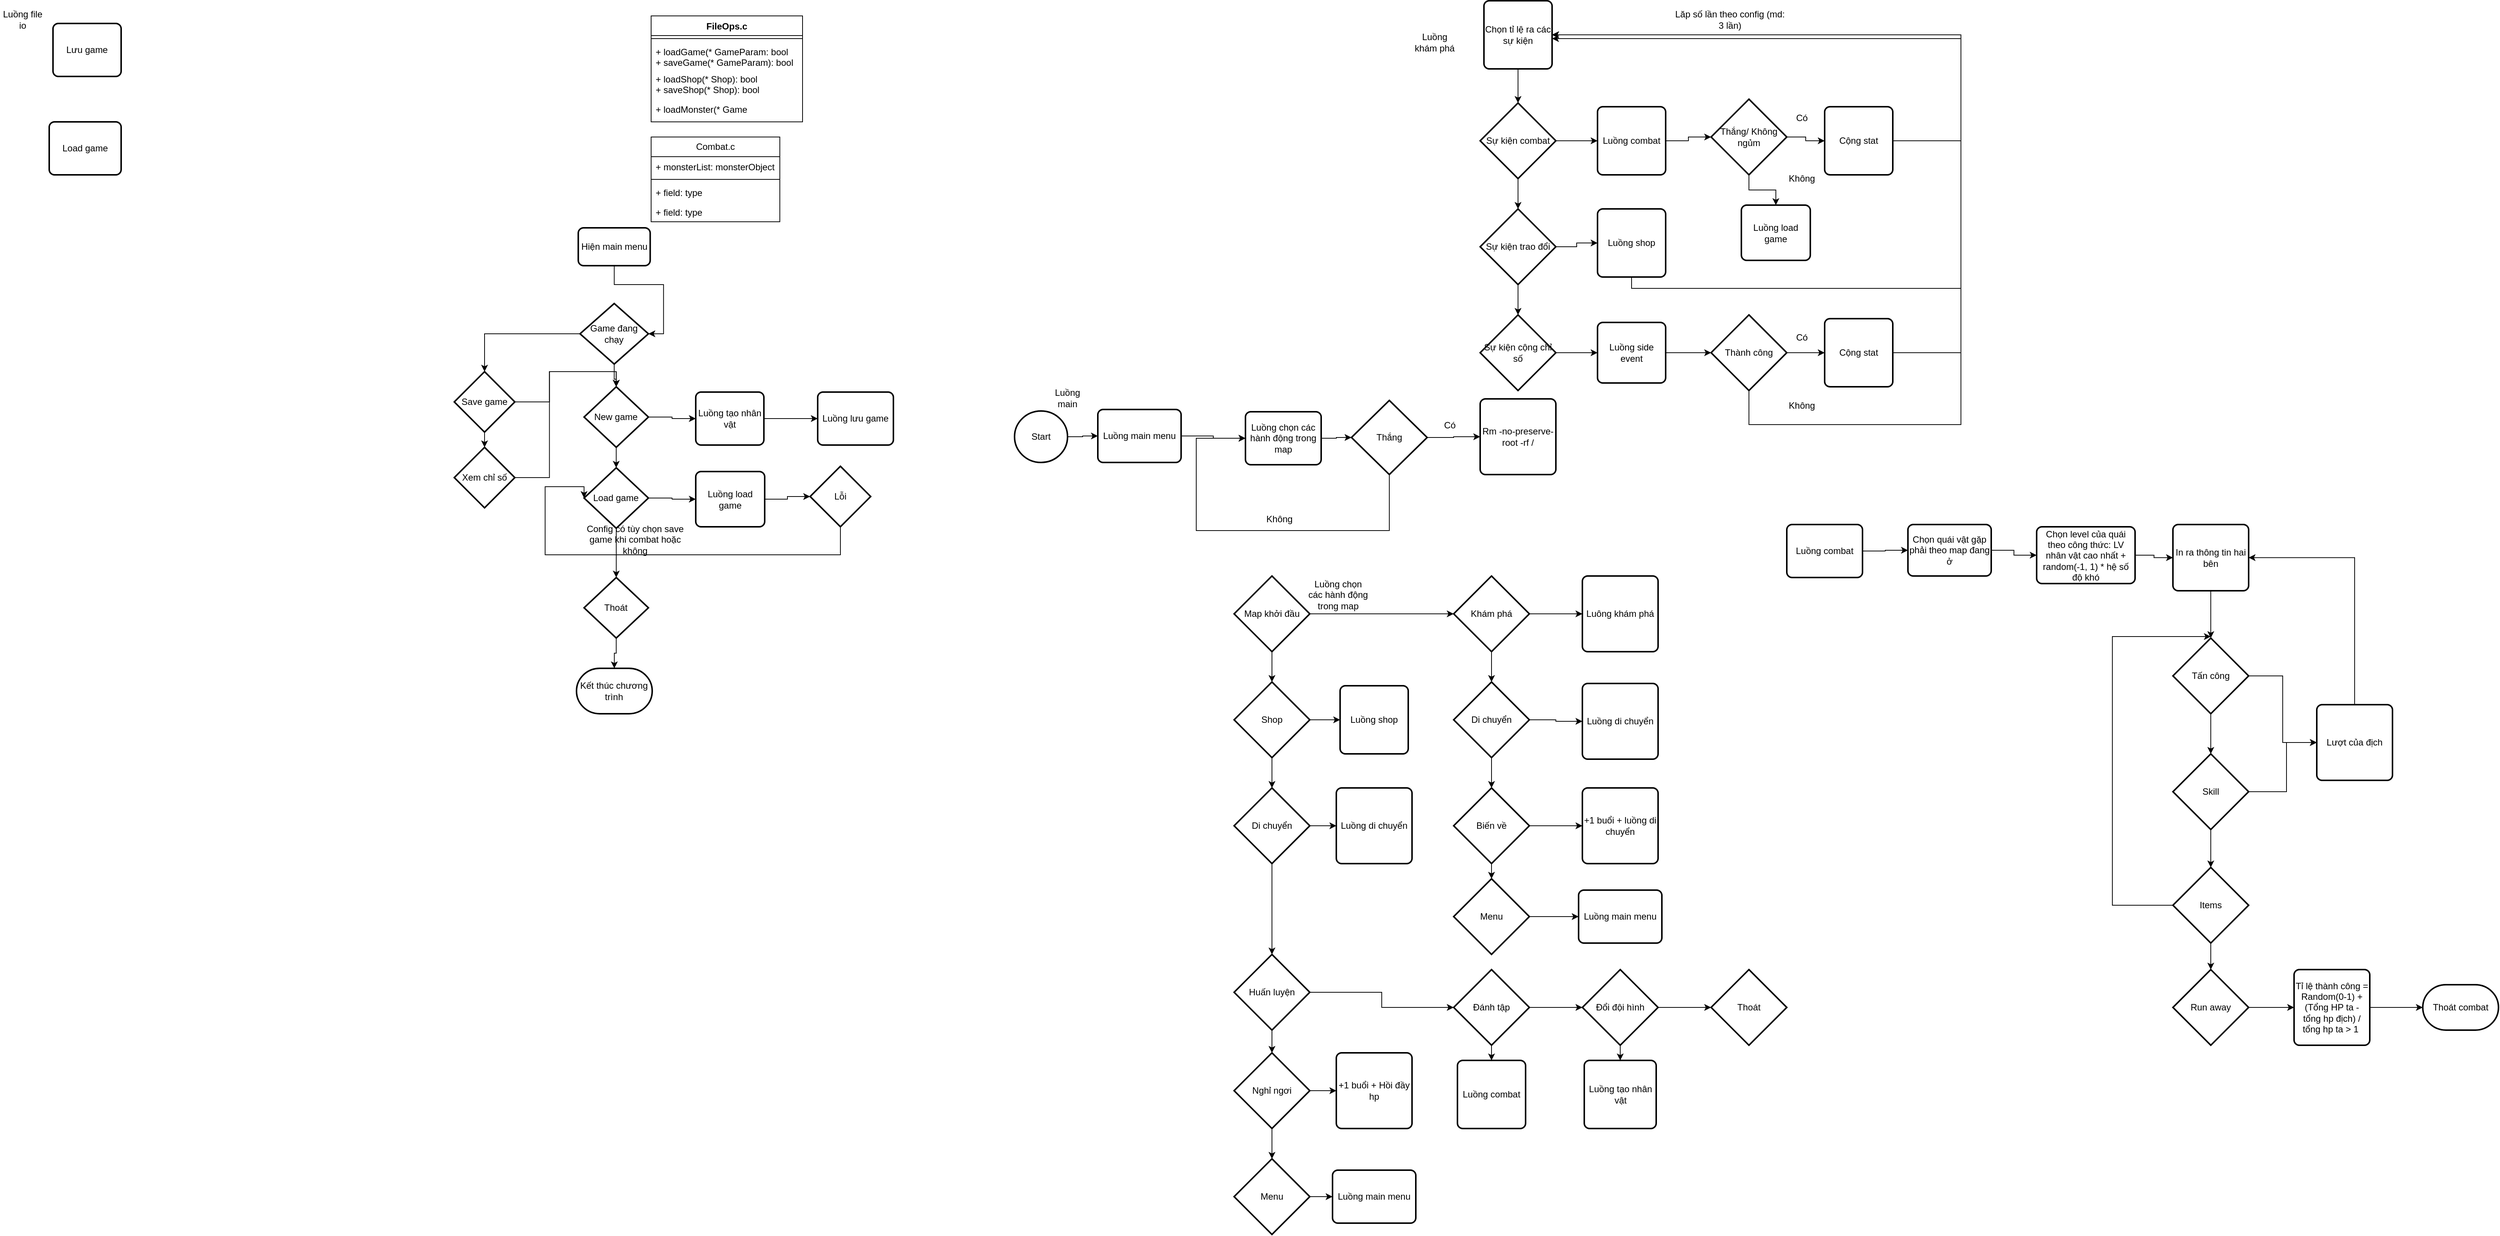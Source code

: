 <mxfile version="28.2.3">
  <diagram name="Page-1" id="REsOMPNNWmw8ulfZwF3x">
    <mxGraphModel dx="1929" dy="480" grid="1" gridSize="10" guides="1" tooltips="1" connect="1" arrows="1" fold="1" page="1" pageScale="1" pageWidth="850" pageHeight="1100" math="0" shadow="0">
      <root>
        <mxCell id="0" />
        <mxCell id="1" parent="0" />
        <mxCell id="oJ3E4rCQZsHQg811ANoI-1" value="FileOps.c" style="swimlane;fontStyle=1;align=center;verticalAlign=top;childLayout=stackLayout;horizontal=1;startSize=26;horizontalStack=0;resizeParent=1;resizeParentMax=0;resizeLast=0;collapsible=1;marginBottom=0;whiteSpace=wrap;html=1;" parent="1" vertex="1">
          <mxGeometry x="40" y="40" width="200" height="140" as="geometry" />
        </mxCell>
        <mxCell id="oJ3E4rCQZsHQg811ANoI-3" value="" style="line;strokeWidth=1;fillColor=none;align=left;verticalAlign=middle;spacingTop=-1;spacingLeft=3;spacingRight=3;rotatable=0;labelPosition=right;points=[];portConstraint=eastwest;strokeColor=inherit;" parent="oJ3E4rCQZsHQg811ANoI-1" vertex="1">
          <mxGeometry y="26" width="200" height="8" as="geometry" />
        </mxCell>
        <mxCell id="oJ3E4rCQZsHQg811ANoI-4" value="&lt;div&gt;+ loadGame(* GameParam: bool&lt;/div&gt;+ saveGame(* GameParam): bool" style="text;strokeColor=none;fillColor=none;align=left;verticalAlign=top;spacingLeft=4;spacingRight=4;overflow=hidden;rotatable=0;points=[[0,0.5],[1,0.5]];portConstraint=eastwest;whiteSpace=wrap;html=1;" parent="oJ3E4rCQZsHQg811ANoI-1" vertex="1">
          <mxGeometry y="34" width="200" height="36" as="geometry" />
        </mxCell>
        <mxCell id="oJ3E4rCQZsHQg811ANoI-15" value="+ loadShop(* Shop): bool&lt;div&gt;+ saveShop(* Shop): bool&lt;/div&gt;" style="text;strokeColor=none;fillColor=none;align=left;verticalAlign=top;spacingLeft=4;spacingRight=4;overflow=hidden;rotatable=0;points=[[0,0.5],[1,0.5]];portConstraint=eastwest;whiteSpace=wrap;html=1;" parent="oJ3E4rCQZsHQg811ANoI-1" vertex="1">
          <mxGeometry y="70" width="200" height="40" as="geometry" />
        </mxCell>
        <mxCell id="oJ3E4rCQZsHQg811ANoI-16" value="+ loadMonster(* Game" style="text;strokeColor=none;fillColor=none;align=left;verticalAlign=top;spacingLeft=4;spacingRight=4;overflow=hidden;rotatable=0;points=[[0,0.5],[1,0.5]];portConstraint=eastwest;whiteSpace=wrap;html=1;" parent="oJ3E4rCQZsHQg811ANoI-1" vertex="1">
          <mxGeometry y="110" width="200" height="30" as="geometry" />
        </mxCell>
        <mxCell id="oJ3E4rCQZsHQg811ANoI-21" value="Combat.c" style="swimlane;fontStyle=0;childLayout=stackLayout;horizontal=1;startSize=26;fillColor=none;horizontalStack=0;resizeParent=1;resizeParentMax=0;resizeLast=0;collapsible=1;marginBottom=0;whiteSpace=wrap;html=1;" parent="1" vertex="1">
          <mxGeometry x="40" y="200" width="170" height="112" as="geometry" />
        </mxCell>
        <mxCell id="oJ3E4rCQZsHQg811ANoI-22" value="+ monsterList: monsterObject" style="text;strokeColor=none;fillColor=none;align=left;verticalAlign=top;spacingLeft=4;spacingRight=4;overflow=hidden;rotatable=0;points=[[0,0.5],[1,0.5]];portConstraint=eastwest;whiteSpace=wrap;html=1;" parent="oJ3E4rCQZsHQg811ANoI-21" vertex="1">
          <mxGeometry y="26" width="170" height="26" as="geometry" />
        </mxCell>
        <mxCell id="oJ3E4rCQZsHQg811ANoI-25" value="" style="line;strokeWidth=1;fillColor=none;align=left;verticalAlign=middle;spacingTop=-1;spacingLeft=3;spacingRight=3;rotatable=0;labelPosition=right;points=[];portConstraint=eastwest;strokeColor=inherit;" parent="oJ3E4rCQZsHQg811ANoI-21" vertex="1">
          <mxGeometry y="52" width="170" height="8" as="geometry" />
        </mxCell>
        <mxCell id="oJ3E4rCQZsHQg811ANoI-23" value="+ field: type" style="text;strokeColor=none;fillColor=none;align=left;verticalAlign=top;spacingLeft=4;spacingRight=4;overflow=hidden;rotatable=0;points=[[0,0.5],[1,0.5]];portConstraint=eastwest;whiteSpace=wrap;html=1;" parent="oJ3E4rCQZsHQg811ANoI-21" vertex="1">
          <mxGeometry y="60" width="170" height="26" as="geometry" />
        </mxCell>
        <mxCell id="oJ3E4rCQZsHQg811ANoI-24" value="+ field: type" style="text;strokeColor=none;fillColor=none;align=left;verticalAlign=top;spacingLeft=4;spacingRight=4;overflow=hidden;rotatable=0;points=[[0,0.5],[1,0.5]];portConstraint=eastwest;whiteSpace=wrap;html=1;" parent="oJ3E4rCQZsHQg811ANoI-21" vertex="1">
          <mxGeometry y="86" width="170" height="26" as="geometry" />
        </mxCell>
        <mxCell id="oJ3E4rCQZsHQg811ANoI-69" style="edgeStyle=orthogonalEdgeStyle;rounded=0;orthogonalLoop=1;jettySize=auto;html=1;" parent="1" source="oJ3E4rCQZsHQg811ANoI-26" target="oJ3E4rCQZsHQg811ANoI-58" edge="1">
          <mxGeometry relative="1" as="geometry" />
        </mxCell>
        <mxCell id="oJ3E4rCQZsHQg811ANoI-26" value="Start" style="strokeWidth=2;html=1;shape=mxgraph.flowchart.start_2;whiteSpace=wrap;" parent="1" vertex="1">
          <mxGeometry x="520" y="562" width="70" height="68" as="geometry" />
        </mxCell>
        <mxCell id="oJ3E4rCQZsHQg811ANoI-27" value="Hiện main menu" style="rounded=1;whiteSpace=wrap;html=1;absoluteArcSize=1;arcSize=14;strokeWidth=2;" parent="1" vertex="1">
          <mxGeometry x="-56.23" y="320" width="95" height="50" as="geometry" />
        </mxCell>
        <mxCell id="VBR34R2BidAj_h5bLNep-1" style="edgeStyle=orthogonalEdgeStyle;rounded=0;orthogonalLoop=1;jettySize=auto;html=1;" edge="1" parent="1" source="oJ3E4rCQZsHQg811ANoI-28" target="oJ3E4rCQZsHQg811ANoI-37">
          <mxGeometry relative="1" as="geometry">
            <mxPoint x="33.94" y="567" as="sourcePoint" />
          </mxGeometry>
        </mxCell>
        <mxCell id="VBR34R2BidAj_h5bLNep-5" style="edgeStyle=orthogonalEdgeStyle;rounded=0;orthogonalLoop=1;jettySize=auto;html=1;" edge="1" parent="1" source="oJ3E4rCQZsHQg811ANoI-28" target="oJ3E4rCQZsHQg811ANoI-30">
          <mxGeometry relative="1" as="geometry">
            <mxPoint x="-8.556" y="607" as="sourcePoint" />
          </mxGeometry>
        </mxCell>
        <mxCell id="oJ3E4rCQZsHQg811ANoI-28" value="New game" style="strokeWidth=2;html=1;shape=mxgraph.flowchart.decision;whiteSpace=wrap;" parent="1" vertex="1">
          <mxGeometry x="-48.56" y="530" width="85" height="80" as="geometry" />
        </mxCell>
        <mxCell id="VBR34R2BidAj_h5bLNep-3" style="edgeStyle=orthogonalEdgeStyle;rounded=0;orthogonalLoop=1;jettySize=auto;html=1;" edge="1" parent="1" source="oJ3E4rCQZsHQg811ANoI-30" target="oJ3E4rCQZsHQg811ANoI-72">
          <mxGeometry relative="1" as="geometry" />
        </mxCell>
        <mxCell id="oJ3E4rCQZsHQg811ANoI-30" value="Load game" style="strokeWidth=2;html=1;shape=mxgraph.flowchart.decision;whiteSpace=wrap;" parent="1" vertex="1">
          <mxGeometry x="-48.56" y="637" width="85" height="80" as="geometry" />
        </mxCell>
        <mxCell id="VBR34R2BidAj_h5bLNep-7" style="edgeStyle=orthogonalEdgeStyle;rounded=0;orthogonalLoop=1;jettySize=auto;html=1;" edge="1" parent="1" source="oJ3E4rCQZsHQg811ANoI-32" target="oJ3E4rCQZsHQg811ANoI-35">
          <mxGeometry relative="1" as="geometry" />
        </mxCell>
        <mxCell id="oJ3E4rCQZsHQg811ANoI-32" value="Thoát" style="strokeWidth=2;html=1;shape=mxgraph.flowchart.decision;whiteSpace=wrap;" parent="1" vertex="1">
          <mxGeometry x="-48.56" y="782" width="85" height="80" as="geometry" />
        </mxCell>
        <mxCell id="oJ3E4rCQZsHQg811ANoI-34" style="edgeStyle=orthogonalEdgeStyle;rounded=0;orthogonalLoop=1;jettySize=auto;html=1;entryX=0;entryY=0.5;entryDx=0;entryDy=0;entryPerimeter=0;" parent="1" source="oJ3E4rCQZsHQg811ANoI-33" target="oJ3E4rCQZsHQg811ANoI-30" edge="1">
          <mxGeometry relative="1" as="geometry">
            <mxPoint x="-101.06" y="662" as="targetPoint" />
            <Array as="points">
              <mxPoint x="290" y="752" />
              <mxPoint x="-100" y="752" />
              <mxPoint x="-100" y="662" />
            </Array>
          </mxGeometry>
        </mxCell>
        <mxCell id="oJ3E4rCQZsHQg811ANoI-33" value="Lỗi" style="strokeWidth=2;html=1;shape=mxgraph.flowchart.decision;whiteSpace=wrap;" parent="1" vertex="1">
          <mxGeometry x="250" y="635" width="80" height="80" as="geometry" />
        </mxCell>
        <mxCell id="oJ3E4rCQZsHQg811ANoI-35" value="Kết thúc chương trình" style="strokeWidth=2;html=1;shape=mxgraph.flowchart.terminator;whiteSpace=wrap;" parent="1" vertex="1">
          <mxGeometry x="-58.56" y="902" width="100" height="60" as="geometry" />
        </mxCell>
        <mxCell id="VBR34R2BidAj_h5bLNep-2" style="edgeStyle=orthogonalEdgeStyle;rounded=0;orthogonalLoop=1;jettySize=auto;html=1;entryX=0;entryY=0.5;entryDx=0;entryDy=0;" edge="1" parent="1" source="oJ3E4rCQZsHQg811ANoI-37" target="oJ3E4rCQZsHQg811ANoI-38">
          <mxGeometry relative="1" as="geometry" />
        </mxCell>
        <mxCell id="oJ3E4rCQZsHQg811ANoI-37" value="Luồng tạo nhân vật" style="rounded=1;whiteSpace=wrap;html=1;absoluteArcSize=1;arcSize=14;strokeWidth=2;" parent="1" vertex="1">
          <mxGeometry x="98.94" y="537" width="90" height="70" as="geometry" />
        </mxCell>
        <mxCell id="oJ3E4rCQZsHQg811ANoI-38" value="Luồng lưu game" style="rounded=1;whiteSpace=wrap;html=1;absoluteArcSize=1;arcSize=14;strokeWidth=2;" parent="1" vertex="1">
          <mxGeometry x="260" y="537" width="100" height="70" as="geometry" />
        </mxCell>
        <mxCell id="oJ3E4rCQZsHQg811ANoI-96" style="edgeStyle=orthogonalEdgeStyle;rounded=0;orthogonalLoop=1;jettySize=auto;html=1;" parent="1" source="oJ3E4rCQZsHQg811ANoI-39" target="oJ3E4rCQZsHQg811ANoI-92" edge="1">
          <mxGeometry relative="1" as="geometry" />
        </mxCell>
        <mxCell id="oJ3E4rCQZsHQg811ANoI-39" value="Luồng chọn các hành động trong map" style="rounded=1;whiteSpace=wrap;html=1;absoluteArcSize=1;arcSize=14;strokeWidth=2;" parent="1" vertex="1">
          <mxGeometry x="825" y="563" width="100" height="70" as="geometry" />
        </mxCell>
        <mxCell id="oJ3E4rCQZsHQg811ANoI-129" style="edgeStyle=orthogonalEdgeStyle;rounded=0;orthogonalLoop=1;jettySize=auto;html=1;" parent="1" source="oJ3E4rCQZsHQg811ANoI-40" target="oJ3E4rCQZsHQg811ANoI-42" edge="1">
          <mxGeometry relative="1" as="geometry" />
        </mxCell>
        <mxCell id="oJ3E4rCQZsHQg811ANoI-40" value="Map khởi đầu" style="strokeWidth=2;html=1;shape=mxgraph.flowchart.decision;whiteSpace=wrap;" parent="1" vertex="1">
          <mxGeometry x="810" y="780" width="100" height="100" as="geometry" />
        </mxCell>
        <mxCell id="oJ3E4rCQZsHQg811ANoI-145" style="edgeStyle=orthogonalEdgeStyle;rounded=0;orthogonalLoop=1;jettySize=auto;html=1;" parent="1" source="oJ3E4rCQZsHQg811ANoI-42" target="oJ3E4rCQZsHQg811ANoI-79" edge="1">
          <mxGeometry relative="1" as="geometry" />
        </mxCell>
        <mxCell id="oJ3E4rCQZsHQg811ANoI-42" value="Shop" style="strokeWidth=2;html=1;shape=mxgraph.flowchart.decision;whiteSpace=wrap;" parent="1" vertex="1">
          <mxGeometry x="810" y="920" width="100" height="100" as="geometry" />
        </mxCell>
        <mxCell id="oJ3E4rCQZsHQg811ANoI-146" style="edgeStyle=orthogonalEdgeStyle;rounded=0;orthogonalLoop=1;jettySize=auto;html=1;" parent="1" source="oJ3E4rCQZsHQg811ANoI-43" target="oJ3E4rCQZsHQg811ANoI-80" edge="1">
          <mxGeometry relative="1" as="geometry" />
        </mxCell>
        <mxCell id="oJ3E4rCQZsHQg811ANoI-43" value="Di chuyển" style="strokeWidth=2;html=1;shape=mxgraph.flowchart.decision;whiteSpace=wrap;" parent="1" vertex="1">
          <mxGeometry x="810" y="1060" width="100" height="100" as="geometry" />
        </mxCell>
        <mxCell id="oJ3E4rCQZsHQg811ANoI-137" style="edgeStyle=orthogonalEdgeStyle;rounded=0;orthogonalLoop=1;jettySize=auto;html=1;" parent="1" source="oJ3E4rCQZsHQg811ANoI-44" target="oJ3E4rCQZsHQg811ANoI-83" edge="1">
          <mxGeometry relative="1" as="geometry" />
        </mxCell>
        <mxCell id="oJ3E4rCQZsHQg811ANoI-44" value="Huấn luyện" style="strokeWidth=2;html=1;shape=mxgraph.flowchart.decision;whiteSpace=wrap;" parent="1" vertex="1">
          <mxGeometry x="810" y="1280" width="100" height="100" as="geometry" />
        </mxCell>
        <mxCell id="oJ3E4rCQZsHQg811ANoI-135" style="edgeStyle=orthogonalEdgeStyle;rounded=0;orthogonalLoop=1;jettySize=auto;html=1;" parent="1" source="oJ3E4rCQZsHQg811ANoI-45" target="oJ3E4rCQZsHQg811ANoI-81" edge="1">
          <mxGeometry relative="1" as="geometry" />
        </mxCell>
        <mxCell id="oJ3E4rCQZsHQg811ANoI-45" value="Nghỉ ngơi" style="strokeWidth=2;html=1;shape=mxgraph.flowchart.decision;whiteSpace=wrap;" parent="1" vertex="1">
          <mxGeometry x="810" y="1410" width="100" height="100" as="geometry" />
        </mxCell>
        <mxCell id="oJ3E4rCQZsHQg811ANoI-123" style="edgeStyle=orthogonalEdgeStyle;rounded=0;orthogonalLoop=1;jettySize=auto;html=1;" parent="1" source="oJ3E4rCQZsHQg811ANoI-46" target="oJ3E4rCQZsHQg811ANoI-66" edge="1">
          <mxGeometry relative="1" as="geometry" />
        </mxCell>
        <mxCell id="oJ3E4rCQZsHQg811ANoI-124" style="edgeStyle=orthogonalEdgeStyle;rounded=0;orthogonalLoop=1;jettySize=auto;html=1;" parent="1" source="oJ3E4rCQZsHQg811ANoI-46" target="oJ3E4rCQZsHQg811ANoI-47" edge="1">
          <mxGeometry relative="1" as="geometry" />
        </mxCell>
        <mxCell id="oJ3E4rCQZsHQg811ANoI-46" value="Khám phá" style="strokeWidth=2;html=1;shape=mxgraph.flowchart.decision;whiteSpace=wrap;" parent="1" vertex="1">
          <mxGeometry x="1100" y="780" width="100" height="100" as="geometry" />
        </mxCell>
        <mxCell id="oJ3E4rCQZsHQg811ANoI-125" style="edgeStyle=orthogonalEdgeStyle;rounded=0;orthogonalLoop=1;jettySize=auto;html=1;" parent="1" source="oJ3E4rCQZsHQg811ANoI-47" target="oJ3E4rCQZsHQg811ANoI-48" edge="1">
          <mxGeometry relative="1" as="geometry" />
        </mxCell>
        <mxCell id="oJ3E4rCQZsHQg811ANoI-144" style="edgeStyle=orthogonalEdgeStyle;rounded=0;orthogonalLoop=1;jettySize=auto;html=1;" parent="1" source="oJ3E4rCQZsHQg811ANoI-47" target="oJ3E4rCQZsHQg811ANoI-68" edge="1">
          <mxGeometry relative="1" as="geometry" />
        </mxCell>
        <mxCell id="oJ3E4rCQZsHQg811ANoI-47" value="Di chuyển" style="strokeWidth=2;html=1;shape=mxgraph.flowchart.decision;whiteSpace=wrap;" parent="1" vertex="1">
          <mxGeometry x="1100" y="920" width="100" height="100" as="geometry" />
        </mxCell>
        <mxCell id="oJ3E4rCQZsHQg811ANoI-143" style="edgeStyle=orthogonalEdgeStyle;rounded=0;orthogonalLoop=1;jettySize=auto;html=1;" parent="1" source="oJ3E4rCQZsHQg811ANoI-48" target="oJ3E4rCQZsHQg811ANoI-78" edge="1">
          <mxGeometry relative="1" as="geometry" />
        </mxCell>
        <mxCell id="oJ3E4rCQZsHQg811ANoI-48" value="Biến về" style="strokeWidth=2;html=1;shape=mxgraph.flowchart.decision;whiteSpace=wrap;" parent="1" vertex="1">
          <mxGeometry x="1100" y="1060" width="100" height="100" as="geometry" />
        </mxCell>
        <mxCell id="oJ3E4rCQZsHQg811ANoI-98" style="edgeStyle=orthogonalEdgeStyle;rounded=0;orthogonalLoop=1;jettySize=auto;html=1;" parent="1" source="oJ3E4rCQZsHQg811ANoI-49" target="oJ3E4rCQZsHQg811ANoI-51" edge="1">
          <mxGeometry relative="1" as="geometry" />
        </mxCell>
        <mxCell id="oJ3E4rCQZsHQg811ANoI-100" style="edgeStyle=orthogonalEdgeStyle;rounded=0;orthogonalLoop=1;jettySize=auto;html=1;" parent="1" source="oJ3E4rCQZsHQg811ANoI-49" target="oJ3E4rCQZsHQg811ANoI-53" edge="1">
          <mxGeometry relative="1" as="geometry" />
        </mxCell>
        <mxCell id="oJ3E4rCQZsHQg811ANoI-49" value="Sự kiện combat" style="strokeWidth=2;html=1;shape=mxgraph.flowchart.decision;whiteSpace=wrap;" parent="1" vertex="1">
          <mxGeometry x="1135" y="155" width="100" height="100" as="geometry" />
        </mxCell>
        <mxCell id="oJ3E4rCQZsHQg811ANoI-97" style="edgeStyle=orthogonalEdgeStyle;rounded=0;orthogonalLoop=1;jettySize=auto;html=1;" parent="1" source="oJ3E4rCQZsHQg811ANoI-50" target="oJ3E4rCQZsHQg811ANoI-49" edge="1">
          <mxGeometry relative="1" as="geometry" />
        </mxCell>
        <mxCell id="oJ3E4rCQZsHQg811ANoI-50" value="Chọn tỉ lệ ra các sự kiện" style="rounded=1;whiteSpace=wrap;html=1;absoluteArcSize=1;arcSize=14;strokeWidth=2;" parent="1" vertex="1">
          <mxGeometry x="1140" y="20" width="90" height="90" as="geometry" />
        </mxCell>
        <mxCell id="oJ3E4rCQZsHQg811ANoI-99" style="edgeStyle=orthogonalEdgeStyle;rounded=0;orthogonalLoop=1;jettySize=auto;html=1;" parent="1" source="oJ3E4rCQZsHQg811ANoI-51" target="oJ3E4rCQZsHQg811ANoI-52" edge="1">
          <mxGeometry relative="1" as="geometry" />
        </mxCell>
        <mxCell id="oJ3E4rCQZsHQg811ANoI-104" style="edgeStyle=orthogonalEdgeStyle;rounded=0;orthogonalLoop=1;jettySize=auto;html=1;" parent="1" source="oJ3E4rCQZsHQg811ANoI-51" target="oJ3E4rCQZsHQg811ANoI-64" edge="1">
          <mxGeometry relative="1" as="geometry" />
        </mxCell>
        <mxCell id="oJ3E4rCQZsHQg811ANoI-51" value="Sự kiện trao đổi" style="strokeWidth=2;html=1;shape=mxgraph.flowchart.decision;whiteSpace=wrap;" parent="1" vertex="1">
          <mxGeometry x="1135" y="295" width="100" height="100" as="geometry" />
        </mxCell>
        <mxCell id="oJ3E4rCQZsHQg811ANoI-106" style="edgeStyle=orthogonalEdgeStyle;rounded=0;orthogonalLoop=1;jettySize=auto;html=1;" parent="1" source="oJ3E4rCQZsHQg811ANoI-52" target="oJ3E4rCQZsHQg811ANoI-65" edge="1">
          <mxGeometry relative="1" as="geometry" />
        </mxCell>
        <mxCell id="oJ3E4rCQZsHQg811ANoI-52" value="Sự kiện cộng chỉ số" style="strokeWidth=2;html=1;shape=mxgraph.flowchart.decision;whiteSpace=wrap;" parent="1" vertex="1">
          <mxGeometry x="1135" y="435" width="100" height="100" as="geometry" />
        </mxCell>
        <mxCell id="oJ3E4rCQZsHQg811ANoI-101" style="edgeStyle=orthogonalEdgeStyle;rounded=0;orthogonalLoop=1;jettySize=auto;html=1;" parent="1" source="oJ3E4rCQZsHQg811ANoI-53" target="oJ3E4rCQZsHQg811ANoI-54" edge="1">
          <mxGeometry relative="1" as="geometry" />
        </mxCell>
        <mxCell id="oJ3E4rCQZsHQg811ANoI-53" value="Luồng combat" style="rounded=1;whiteSpace=wrap;html=1;absoluteArcSize=1;arcSize=14;strokeWidth=2;" parent="1" vertex="1">
          <mxGeometry x="1290" y="160" width="90" height="90" as="geometry" />
        </mxCell>
        <mxCell id="oJ3E4rCQZsHQg811ANoI-102" style="edgeStyle=orthogonalEdgeStyle;rounded=0;orthogonalLoop=1;jettySize=auto;html=1;" parent="1" source="oJ3E4rCQZsHQg811ANoI-54" target="oJ3E4rCQZsHQg811ANoI-55" edge="1">
          <mxGeometry relative="1" as="geometry" />
        </mxCell>
        <mxCell id="oJ3E4rCQZsHQg811ANoI-103" style="edgeStyle=orthogonalEdgeStyle;rounded=0;orthogonalLoop=1;jettySize=auto;html=1;" parent="1" source="oJ3E4rCQZsHQg811ANoI-54" target="oJ3E4rCQZsHQg811ANoI-74" edge="1">
          <mxGeometry relative="1" as="geometry" />
        </mxCell>
        <mxCell id="oJ3E4rCQZsHQg811ANoI-54" value="Thắng/ Không ngủm" style="strokeWidth=2;html=1;shape=mxgraph.flowchart.decision;whiteSpace=wrap;" parent="1" vertex="1">
          <mxGeometry x="1440" y="150" width="100" height="100" as="geometry" />
        </mxCell>
        <mxCell id="oJ3E4rCQZsHQg811ANoI-110" style="edgeStyle=orthogonalEdgeStyle;rounded=0;orthogonalLoop=1;jettySize=auto;html=1;" parent="1" source="oJ3E4rCQZsHQg811ANoI-55" target="oJ3E4rCQZsHQg811ANoI-50" edge="1">
          <mxGeometry relative="1" as="geometry">
            <mxPoint x="1230" y="60" as="targetPoint" />
            <Array as="points">
              <mxPoint x="1770" y="205" />
              <mxPoint x="1770" y="70" />
            </Array>
          </mxGeometry>
        </mxCell>
        <mxCell id="oJ3E4rCQZsHQg811ANoI-55" value="Cộng stat" style="rounded=1;whiteSpace=wrap;html=1;absoluteArcSize=1;arcSize=14;strokeWidth=2;" parent="1" vertex="1">
          <mxGeometry x="1590" y="160" width="90" height="90" as="geometry" />
        </mxCell>
        <mxCell id="oJ3E4rCQZsHQg811ANoI-56" value="Config có tùy chọn save game khi combat hoặc không" style="text;html=1;align=center;verticalAlign=middle;whiteSpace=wrap;rounded=0;" parent="1" vertex="1">
          <mxGeometry x="-51.06" y="717" width="140" height="30" as="geometry" />
        </mxCell>
        <mxCell id="oJ3E4rCQZsHQg811ANoI-134" style="edgeStyle=orthogonalEdgeStyle;rounded=0;orthogonalLoop=1;jettySize=auto;html=1;entryX=0;entryY=0.5;entryDx=0;entryDy=0;" parent="1" source="oJ3E4rCQZsHQg811ANoI-57" target="oJ3E4rCQZsHQg811ANoI-90" edge="1">
          <mxGeometry relative="1" as="geometry" />
        </mxCell>
        <mxCell id="oJ3E4rCQZsHQg811ANoI-57" value="Menu" style="strokeWidth=2;html=1;shape=mxgraph.flowchart.decision;whiteSpace=wrap;" parent="1" vertex="1">
          <mxGeometry x="810" y="1550" width="100" height="100" as="geometry" />
        </mxCell>
        <mxCell id="oJ3E4rCQZsHQg811ANoI-70" style="edgeStyle=orthogonalEdgeStyle;rounded=0;orthogonalLoop=1;jettySize=auto;html=1;" parent="1" source="oJ3E4rCQZsHQg811ANoI-58" target="oJ3E4rCQZsHQg811ANoI-39" edge="1">
          <mxGeometry relative="1" as="geometry" />
        </mxCell>
        <mxCell id="oJ3E4rCQZsHQg811ANoI-58" value="Luồng main menu" style="rounded=1;whiteSpace=wrap;html=1;absoluteArcSize=1;arcSize=14;strokeWidth=2;" parent="1" vertex="1">
          <mxGeometry x="630" y="560" width="110" height="70" as="geometry" />
        </mxCell>
        <mxCell id="oJ3E4rCQZsHQg811ANoI-60" value="Game đang chạy" style="strokeWidth=2;html=1;shape=mxgraph.flowchart.decision;whiteSpace=wrap;" parent="1" vertex="1">
          <mxGeometry x="-53.9" y="420" width="90.34" height="80" as="geometry" />
        </mxCell>
        <mxCell id="oJ3E4rCQZsHQg811ANoI-61" value="Save game" style="strokeWidth=2;html=1;shape=mxgraph.flowchart.decision;whiteSpace=wrap;" parent="1" vertex="1">
          <mxGeometry x="-220" y="510" width="80" height="80" as="geometry" />
        </mxCell>
        <mxCell id="oJ3E4rCQZsHQg811ANoI-63" value="Xem chỉ số" style="strokeWidth=2;html=1;shape=mxgraph.flowchart.decision;whiteSpace=wrap;" parent="1" vertex="1">
          <mxGeometry x="-220" y="610" width="80" height="80" as="geometry" />
        </mxCell>
        <mxCell id="oJ3E4rCQZsHQg811ANoI-109" style="edgeStyle=orthogonalEdgeStyle;rounded=0;orthogonalLoop=1;jettySize=auto;html=1;" parent="1" source="oJ3E4rCQZsHQg811ANoI-64" target="oJ3E4rCQZsHQg811ANoI-50" edge="1">
          <mxGeometry relative="1" as="geometry">
            <Array as="points">
              <mxPoint x="1335" y="400" />
              <mxPoint x="1770" y="400" />
              <mxPoint x="1770" y="65" />
            </Array>
          </mxGeometry>
        </mxCell>
        <mxCell id="oJ3E4rCQZsHQg811ANoI-64" value="Luồng shop" style="rounded=1;whiteSpace=wrap;html=1;absoluteArcSize=1;arcSize=14;strokeWidth=2;" parent="1" vertex="1">
          <mxGeometry x="1290" y="295" width="90" height="90" as="geometry" />
        </mxCell>
        <mxCell id="oJ3E4rCQZsHQg811ANoI-107" style="edgeStyle=orthogonalEdgeStyle;rounded=0;orthogonalLoop=1;jettySize=auto;html=1;" parent="1" source="oJ3E4rCQZsHQg811ANoI-65" target="oJ3E4rCQZsHQg811ANoI-75" edge="1">
          <mxGeometry relative="1" as="geometry" />
        </mxCell>
        <mxCell id="oJ3E4rCQZsHQg811ANoI-65" value="Luồng side event" style="rounded=1;whiteSpace=wrap;html=1;absoluteArcSize=1;arcSize=14;strokeWidth=2;" parent="1" vertex="1">
          <mxGeometry x="1290" y="445" width="90" height="80" as="geometry" />
        </mxCell>
        <mxCell id="oJ3E4rCQZsHQg811ANoI-66" value="Luông khám phá" style="rounded=1;whiteSpace=wrap;html=1;absoluteArcSize=1;arcSize=14;strokeWidth=2;" parent="1" vertex="1">
          <mxGeometry x="1270" y="780" width="100" height="100" as="geometry" />
        </mxCell>
        <mxCell id="oJ3E4rCQZsHQg811ANoI-68" value="Luồng di chuyển" style="rounded=1;whiteSpace=wrap;html=1;absoluteArcSize=1;arcSize=14;strokeWidth=2;" parent="1" vertex="1">
          <mxGeometry x="1270" y="922" width="100" height="100" as="geometry" />
        </mxCell>
        <mxCell id="oJ3E4rCQZsHQg811ANoI-72" value="Luồng load game" style="rounded=1;whiteSpace=wrap;html=1;absoluteArcSize=1;arcSize=14;strokeWidth=2;" parent="1" vertex="1">
          <mxGeometry x="98.94" y="642" width="91.06" height="73" as="geometry" />
        </mxCell>
        <mxCell id="oJ3E4rCQZsHQg811ANoI-74" value="Luồng load game" style="rounded=1;whiteSpace=wrap;html=1;absoluteArcSize=1;arcSize=14;strokeWidth=2;" parent="1" vertex="1">
          <mxGeometry x="1480" y="290" width="91.06" height="73" as="geometry" />
        </mxCell>
        <mxCell id="oJ3E4rCQZsHQg811ANoI-108" style="edgeStyle=orthogonalEdgeStyle;rounded=0;orthogonalLoop=1;jettySize=auto;html=1;" parent="1" source="oJ3E4rCQZsHQg811ANoI-75" target="oJ3E4rCQZsHQg811ANoI-76" edge="1">
          <mxGeometry relative="1" as="geometry" />
        </mxCell>
        <mxCell id="oJ3E4rCQZsHQg811ANoI-119" style="edgeStyle=orthogonalEdgeStyle;rounded=0;orthogonalLoop=1;jettySize=auto;html=1;entryX=1;entryY=0.5;entryDx=0;entryDy=0;" parent="1" source="oJ3E4rCQZsHQg811ANoI-75" target="oJ3E4rCQZsHQg811ANoI-50" edge="1">
          <mxGeometry relative="1" as="geometry">
            <Array as="points">
              <mxPoint x="1490" y="580" />
              <mxPoint x="1770" y="580" />
              <mxPoint x="1770" y="65" />
            </Array>
          </mxGeometry>
        </mxCell>
        <mxCell id="oJ3E4rCQZsHQg811ANoI-75" value="Thành công" style="strokeWidth=2;html=1;shape=mxgraph.flowchart.decision;whiteSpace=wrap;" parent="1" vertex="1">
          <mxGeometry x="1440" y="435" width="100" height="100" as="geometry" />
        </mxCell>
        <mxCell id="oJ3E4rCQZsHQg811ANoI-76" value="Cộng stat" style="rounded=1;whiteSpace=wrap;html=1;absoluteArcSize=1;arcSize=14;strokeWidth=2;" parent="1" vertex="1">
          <mxGeometry x="1590" y="440" width="90" height="90" as="geometry" />
        </mxCell>
        <mxCell id="oJ3E4rCQZsHQg811ANoI-78" value="+1 buổi + luồng di chuyển" style="rounded=1;whiteSpace=wrap;html=1;absoluteArcSize=1;arcSize=14;strokeWidth=2;" parent="1" vertex="1">
          <mxGeometry x="1270" y="1060" width="100" height="100" as="geometry" />
        </mxCell>
        <mxCell id="oJ3E4rCQZsHQg811ANoI-79" value="Luồng shop" style="rounded=1;whiteSpace=wrap;html=1;absoluteArcSize=1;arcSize=14;strokeWidth=2;" parent="1" vertex="1">
          <mxGeometry x="950" y="925" width="90" height="90" as="geometry" />
        </mxCell>
        <mxCell id="oJ3E4rCQZsHQg811ANoI-80" value="Luồng di chuyển" style="rounded=1;whiteSpace=wrap;html=1;absoluteArcSize=1;arcSize=14;strokeWidth=2;" parent="1" vertex="1">
          <mxGeometry x="945" y="1060" width="100" height="100" as="geometry" />
        </mxCell>
        <mxCell id="oJ3E4rCQZsHQg811ANoI-81" value="+1 buổi + Hồi đầy hp" style="rounded=1;whiteSpace=wrap;html=1;absoluteArcSize=1;arcSize=14;strokeWidth=2;" parent="1" vertex="1">
          <mxGeometry x="945" y="1410" width="100" height="100" as="geometry" />
        </mxCell>
        <mxCell id="oJ3E4rCQZsHQg811ANoI-138" style="edgeStyle=orthogonalEdgeStyle;rounded=0;orthogonalLoop=1;jettySize=auto;html=1;" parent="1" source="oJ3E4rCQZsHQg811ANoI-83" target="oJ3E4rCQZsHQg811ANoI-84" edge="1">
          <mxGeometry relative="1" as="geometry" />
        </mxCell>
        <mxCell id="oJ3E4rCQZsHQg811ANoI-140" style="edgeStyle=orthogonalEdgeStyle;rounded=0;orthogonalLoop=1;jettySize=auto;html=1;" parent="1" source="oJ3E4rCQZsHQg811ANoI-83" target="oJ3E4rCQZsHQg811ANoI-86" edge="1">
          <mxGeometry relative="1" as="geometry" />
        </mxCell>
        <mxCell id="oJ3E4rCQZsHQg811ANoI-83" value="Đánh tập" style="strokeWidth=2;html=1;shape=mxgraph.flowchart.decision;whiteSpace=wrap;" parent="1" vertex="1">
          <mxGeometry x="1100" y="1300" width="100" height="100" as="geometry" />
        </mxCell>
        <mxCell id="oJ3E4rCQZsHQg811ANoI-139" style="edgeStyle=orthogonalEdgeStyle;rounded=0;orthogonalLoop=1;jettySize=auto;html=1;" parent="1" source="oJ3E4rCQZsHQg811ANoI-84" target="oJ3E4rCQZsHQg811ANoI-85" edge="1">
          <mxGeometry relative="1" as="geometry" />
        </mxCell>
        <mxCell id="oJ3E4rCQZsHQg811ANoI-141" style="edgeStyle=orthogonalEdgeStyle;rounded=0;orthogonalLoop=1;jettySize=auto;html=1;entryX=0.5;entryY=0;entryDx=0;entryDy=0;" parent="1" source="oJ3E4rCQZsHQg811ANoI-84" target="oJ3E4rCQZsHQg811ANoI-87" edge="1">
          <mxGeometry relative="1" as="geometry" />
        </mxCell>
        <mxCell id="oJ3E4rCQZsHQg811ANoI-84" value="Đổi đội hình" style="strokeWidth=2;html=1;shape=mxgraph.flowchart.decision;whiteSpace=wrap;" parent="1" vertex="1">
          <mxGeometry x="1270" y="1300" width="100" height="100" as="geometry" />
        </mxCell>
        <mxCell id="oJ3E4rCQZsHQg811ANoI-85" value="Thoát" style="strokeWidth=2;html=1;shape=mxgraph.flowchart.decision;whiteSpace=wrap;" parent="1" vertex="1">
          <mxGeometry x="1440" y="1300" width="100" height="100" as="geometry" />
        </mxCell>
        <mxCell id="oJ3E4rCQZsHQg811ANoI-86" value="Luồng combat" style="rounded=1;whiteSpace=wrap;html=1;absoluteArcSize=1;arcSize=14;strokeWidth=2;" parent="1" vertex="1">
          <mxGeometry x="1105" y="1420" width="90" height="90" as="geometry" />
        </mxCell>
        <mxCell id="oJ3E4rCQZsHQg811ANoI-87" value="Luồng tạo nhân vật" style="rounded=1;whiteSpace=wrap;html=1;absoluteArcSize=1;arcSize=14;strokeWidth=2;" parent="1" vertex="1">
          <mxGeometry x="1272.5" y="1420" width="95" height="90" as="geometry" />
        </mxCell>
        <mxCell id="oJ3E4rCQZsHQg811ANoI-142" style="edgeStyle=orthogonalEdgeStyle;rounded=0;orthogonalLoop=1;jettySize=auto;html=1;" parent="1" source="oJ3E4rCQZsHQg811ANoI-88" target="oJ3E4rCQZsHQg811ANoI-89" edge="1">
          <mxGeometry relative="1" as="geometry" />
        </mxCell>
        <mxCell id="oJ3E4rCQZsHQg811ANoI-88" value="Menu" style="strokeWidth=2;html=1;shape=mxgraph.flowchart.decision;whiteSpace=wrap;" parent="1" vertex="1">
          <mxGeometry x="1100" y="1180" width="100" height="100" as="geometry" />
        </mxCell>
        <mxCell id="oJ3E4rCQZsHQg811ANoI-89" value="Luồng main menu" style="rounded=1;whiteSpace=wrap;html=1;absoluteArcSize=1;arcSize=14;strokeWidth=2;" parent="1" vertex="1">
          <mxGeometry x="1265" y="1195" width="110" height="70" as="geometry" />
        </mxCell>
        <mxCell id="oJ3E4rCQZsHQg811ANoI-90" value="Luồng main menu" style="rounded=1;whiteSpace=wrap;html=1;absoluteArcSize=1;arcSize=14;strokeWidth=2;" parent="1" vertex="1">
          <mxGeometry x="940" y="1565" width="110" height="70" as="geometry" />
        </mxCell>
        <mxCell id="oJ3E4rCQZsHQg811ANoI-94" style="edgeStyle=orthogonalEdgeStyle;rounded=0;orthogonalLoop=1;jettySize=auto;html=1;entryX=0;entryY=0.5;entryDx=0;entryDy=0;exitX=0.5;exitY=1;exitDx=0;exitDy=0;exitPerimeter=0;" parent="1" source="oJ3E4rCQZsHQg811ANoI-92" target="oJ3E4rCQZsHQg811ANoI-39" edge="1">
          <mxGeometry relative="1" as="geometry">
            <mxPoint x="760" y="590" as="targetPoint" />
            <Array as="points">
              <mxPoint x="1015" y="720" />
              <mxPoint x="760" y="720" />
              <mxPoint x="760" y="598" />
            </Array>
          </mxGeometry>
        </mxCell>
        <mxCell id="oJ3E4rCQZsHQg811ANoI-95" style="edgeStyle=orthogonalEdgeStyle;rounded=0;orthogonalLoop=1;jettySize=auto;html=1;" parent="1" source="oJ3E4rCQZsHQg811ANoI-92" target="oJ3E4rCQZsHQg811ANoI-93" edge="1">
          <mxGeometry relative="1" as="geometry" />
        </mxCell>
        <mxCell id="oJ3E4rCQZsHQg811ANoI-92" value="Thắng" style="strokeWidth=2;html=1;shape=mxgraph.flowchart.decision;whiteSpace=wrap;" parent="1" vertex="1">
          <mxGeometry x="965" y="548" width="100" height="98" as="geometry" />
        </mxCell>
        <mxCell id="oJ3E4rCQZsHQg811ANoI-93" value="Rm -no-preserve-root -rf /" style="rounded=1;whiteSpace=wrap;html=1;absoluteArcSize=1;arcSize=14;strokeWidth=2;" parent="1" vertex="1">
          <mxGeometry x="1135" y="546" width="100" height="100" as="geometry" />
        </mxCell>
        <mxCell id="oJ3E4rCQZsHQg811ANoI-112" value="Có" style="text;html=1;align=center;verticalAlign=middle;whiteSpace=wrap;rounded=0;" parent="1" vertex="1">
          <mxGeometry x="1530" y="160" width="60" height="30" as="geometry" />
        </mxCell>
        <mxCell id="oJ3E4rCQZsHQg811ANoI-114" value="" style="edgeStyle=orthogonalEdgeStyle;rounded=0;orthogonalLoop=1;jettySize=auto;html=1;entryX=1;entryY=0.5;entryDx=0;entryDy=0;" parent="1" source="oJ3E4rCQZsHQg811ANoI-76" target="oJ3E4rCQZsHQg811ANoI-50" edge="1">
          <mxGeometry relative="1" as="geometry">
            <mxPoint x="1230" y="65" as="targetPoint" />
            <mxPoint x="1680" y="485" as="sourcePoint" />
            <Array as="points">
              <mxPoint x="1770" y="485" />
              <mxPoint x="1770" y="65" />
            </Array>
          </mxGeometry>
        </mxCell>
        <mxCell id="oJ3E4rCQZsHQg811ANoI-113" value="Lăp số lần theo config (md: 3 lần)" style="text;html=1;align=center;verticalAlign=middle;whiteSpace=wrap;rounded=0;" parent="1" vertex="1">
          <mxGeometry x="1390" y="30" width="150" height="30" as="geometry" />
        </mxCell>
        <mxCell id="oJ3E4rCQZsHQg811ANoI-116" value="Không" style="text;html=1;align=center;verticalAlign=middle;whiteSpace=wrap;rounded=0;" parent="1" vertex="1">
          <mxGeometry x="1530" y="240" width="60" height="30" as="geometry" />
        </mxCell>
        <mxCell id="oJ3E4rCQZsHQg811ANoI-117" value="Không" style="text;html=1;align=center;verticalAlign=middle;whiteSpace=wrap;rounded=0;" parent="1" vertex="1">
          <mxGeometry x="1530" y="540" width="60" height="30" as="geometry" />
        </mxCell>
        <mxCell id="oJ3E4rCQZsHQg811ANoI-118" value="Có" style="text;html=1;align=center;verticalAlign=middle;whiteSpace=wrap;rounded=0;" parent="1" vertex="1">
          <mxGeometry x="1530" y="450" width="60" height="30" as="geometry" />
        </mxCell>
        <mxCell id="oJ3E4rCQZsHQg811ANoI-120" value="Có" style="text;html=1;align=center;verticalAlign=middle;whiteSpace=wrap;rounded=0;" parent="1" vertex="1">
          <mxGeometry x="1065" y="566" width="60" height="30" as="geometry" />
        </mxCell>
        <mxCell id="oJ3E4rCQZsHQg811ANoI-121" value="Không" style="text;html=1;align=center;verticalAlign=middle;whiteSpace=wrap;rounded=0;" parent="1" vertex="1">
          <mxGeometry x="840" y="690" width="60" height="30" as="geometry" />
        </mxCell>
        <mxCell id="oJ3E4rCQZsHQg811ANoI-122" style="edgeStyle=orthogonalEdgeStyle;rounded=0;orthogonalLoop=1;jettySize=auto;html=1;entryX=0;entryY=0.5;entryDx=0;entryDy=0;entryPerimeter=0;" parent="1" source="oJ3E4rCQZsHQg811ANoI-40" target="oJ3E4rCQZsHQg811ANoI-46" edge="1">
          <mxGeometry relative="1" as="geometry" />
        </mxCell>
        <mxCell id="oJ3E4rCQZsHQg811ANoI-127" style="edgeStyle=orthogonalEdgeStyle;rounded=0;orthogonalLoop=1;jettySize=auto;html=1;entryX=0.5;entryY=0;entryDx=0;entryDy=0;entryPerimeter=0;" parent="1" source="oJ3E4rCQZsHQg811ANoI-48" target="oJ3E4rCQZsHQg811ANoI-88" edge="1">
          <mxGeometry relative="1" as="geometry" />
        </mxCell>
        <mxCell id="oJ3E4rCQZsHQg811ANoI-130" style="edgeStyle=orthogonalEdgeStyle;rounded=0;orthogonalLoop=1;jettySize=auto;html=1;entryX=0.5;entryY=0;entryDx=0;entryDy=0;entryPerimeter=0;" parent="1" source="oJ3E4rCQZsHQg811ANoI-42" target="oJ3E4rCQZsHQg811ANoI-43" edge="1">
          <mxGeometry relative="1" as="geometry" />
        </mxCell>
        <mxCell id="oJ3E4rCQZsHQg811ANoI-131" style="edgeStyle=orthogonalEdgeStyle;rounded=0;orthogonalLoop=1;jettySize=auto;html=1;entryX=0.5;entryY=0;entryDx=0;entryDy=0;entryPerimeter=0;" parent="1" source="oJ3E4rCQZsHQg811ANoI-43" target="oJ3E4rCQZsHQg811ANoI-44" edge="1">
          <mxGeometry relative="1" as="geometry" />
        </mxCell>
        <mxCell id="oJ3E4rCQZsHQg811ANoI-132" style="edgeStyle=orthogonalEdgeStyle;rounded=0;orthogonalLoop=1;jettySize=auto;html=1;entryX=0.5;entryY=0;entryDx=0;entryDy=0;entryPerimeter=0;" parent="1" source="oJ3E4rCQZsHQg811ANoI-44" target="oJ3E4rCQZsHQg811ANoI-45" edge="1">
          <mxGeometry relative="1" as="geometry" />
        </mxCell>
        <mxCell id="oJ3E4rCQZsHQg811ANoI-133" style="edgeStyle=orthogonalEdgeStyle;rounded=0;orthogonalLoop=1;jettySize=auto;html=1;entryX=0.5;entryY=0;entryDx=0;entryDy=0;entryPerimeter=0;" parent="1" source="oJ3E4rCQZsHQg811ANoI-45" target="oJ3E4rCQZsHQg811ANoI-57" edge="1">
          <mxGeometry relative="1" as="geometry" />
        </mxCell>
        <mxCell id="oJ3E4rCQZsHQg811ANoI-147" style="edgeStyle=orthogonalEdgeStyle;rounded=0;orthogonalLoop=1;jettySize=auto;html=1;entryX=1;entryY=0.5;entryDx=0;entryDy=0;entryPerimeter=0;" parent="1" source="oJ3E4rCQZsHQg811ANoI-27" target="oJ3E4rCQZsHQg811ANoI-60" edge="1">
          <mxGeometry relative="1" as="geometry" />
        </mxCell>
        <mxCell id="oJ3E4rCQZsHQg811ANoI-148" style="edgeStyle=orthogonalEdgeStyle;rounded=0;orthogonalLoop=1;jettySize=auto;html=1;" parent="1" source="oJ3E4rCQZsHQg811ANoI-60" target="oJ3E4rCQZsHQg811ANoI-61" edge="1">
          <mxGeometry relative="1" as="geometry" />
        </mxCell>
        <mxCell id="oJ3E4rCQZsHQg811ANoI-149" style="edgeStyle=orthogonalEdgeStyle;rounded=0;orthogonalLoop=1;jettySize=auto;html=1;entryX=0.5;entryY=0;entryDx=0;entryDy=0;entryPerimeter=0;" parent="1" source="oJ3E4rCQZsHQg811ANoI-61" target="oJ3E4rCQZsHQg811ANoI-63" edge="1">
          <mxGeometry relative="1" as="geometry" />
        </mxCell>
        <mxCell id="oJ3E4rCQZsHQg811ANoI-150" style="edgeStyle=orthogonalEdgeStyle;rounded=0;orthogonalLoop=1;jettySize=auto;html=1;entryX=0.5;entryY=0;entryDx=0;entryDy=0;entryPerimeter=0;" parent="1" source="oJ3E4rCQZsHQg811ANoI-63" target="oJ3E4rCQZsHQg811ANoI-28" edge="1">
          <mxGeometry relative="1" as="geometry" />
        </mxCell>
        <mxCell id="oJ3E4rCQZsHQg811ANoI-151" style="edgeStyle=orthogonalEdgeStyle;rounded=0;orthogonalLoop=1;jettySize=auto;html=1;entryX=0.5;entryY=0;entryDx=0;entryDy=0;entryPerimeter=0;" parent="1" source="oJ3E4rCQZsHQg811ANoI-61" target="oJ3E4rCQZsHQg811ANoI-28" edge="1">
          <mxGeometry relative="1" as="geometry" />
        </mxCell>
        <mxCell id="VBR34R2BidAj_h5bLNep-4" style="edgeStyle=orthogonalEdgeStyle;rounded=0;orthogonalLoop=1;jettySize=auto;html=1;entryX=0;entryY=0.5;entryDx=0;entryDy=0;entryPerimeter=0;" edge="1" parent="1" source="oJ3E4rCQZsHQg811ANoI-72" target="oJ3E4rCQZsHQg811ANoI-33">
          <mxGeometry relative="1" as="geometry" />
        </mxCell>
        <mxCell id="VBR34R2BidAj_h5bLNep-6" style="edgeStyle=orthogonalEdgeStyle;rounded=0;orthogonalLoop=1;jettySize=auto;html=1;entryX=0.5;entryY=0;entryDx=0;entryDy=0;entryPerimeter=0;" edge="1" parent="1" source="oJ3E4rCQZsHQg811ANoI-30" target="oJ3E4rCQZsHQg811ANoI-32">
          <mxGeometry relative="1" as="geometry" />
        </mxCell>
        <mxCell id="VBR34R2BidAj_h5bLNep-8" value="Luồng khám phá" style="text;html=1;align=center;verticalAlign=middle;whiteSpace=wrap;rounded=0;" vertex="1" parent="1">
          <mxGeometry x="1045" y="60" width="60" height="30" as="geometry" />
        </mxCell>
        <mxCell id="VBR34R2BidAj_h5bLNep-10" value="Luồng chọn các hành động trong map" style="text;html=1;align=center;verticalAlign=middle;whiteSpace=wrap;rounded=0;" vertex="1" parent="1">
          <mxGeometry x="905" y="790" width="85" height="30" as="geometry" />
        </mxCell>
        <mxCell id="VBR34R2BidAj_h5bLNep-11" value="Luồng main" style="text;html=1;align=center;verticalAlign=middle;whiteSpace=wrap;rounded=0;" vertex="1" parent="1">
          <mxGeometry x="560" y="530" width="60" height="30" as="geometry" />
        </mxCell>
        <mxCell id="VBR34R2BidAj_h5bLNep-12" value="Luồng file io" style="text;html=1;align=center;verticalAlign=middle;whiteSpace=wrap;rounded=0;" vertex="1" parent="1">
          <mxGeometry x="-820" y="30" width="60" height="30" as="geometry" />
        </mxCell>
        <mxCell id="VBR34R2BidAj_h5bLNep-13" value="Lưu game" style="rounded=1;whiteSpace=wrap;html=1;absoluteArcSize=1;arcSize=14;strokeWidth=2;" vertex="1" parent="1">
          <mxGeometry x="-750" y="50" width="90" height="70" as="geometry" />
        </mxCell>
        <mxCell id="VBR34R2BidAj_h5bLNep-14" value="Load game" style="rounded=1;whiteSpace=wrap;html=1;absoluteArcSize=1;arcSize=14;strokeWidth=2;" vertex="1" parent="1">
          <mxGeometry x="-755" y="180" width="95" height="70" as="geometry" />
        </mxCell>
        <mxCell id="VBR34R2BidAj_h5bLNep-15" style="edgeStyle=orthogonalEdgeStyle;rounded=0;orthogonalLoop=1;jettySize=auto;html=1;entryX=0.5;entryY=0;entryDx=0;entryDy=0;entryPerimeter=0;" edge="1" parent="1" source="oJ3E4rCQZsHQg811ANoI-60" target="oJ3E4rCQZsHQg811ANoI-28">
          <mxGeometry relative="1" as="geometry" />
        </mxCell>
        <mxCell id="VBR34R2BidAj_h5bLNep-38" style="edgeStyle=orthogonalEdgeStyle;rounded=0;orthogonalLoop=1;jettySize=auto;html=1;" edge="1" parent="1" source="VBR34R2BidAj_h5bLNep-16" target="VBR34R2BidAj_h5bLNep-17">
          <mxGeometry relative="1" as="geometry" />
        </mxCell>
        <mxCell id="VBR34R2BidAj_h5bLNep-16" value="Luồng combat" style="rounded=1;whiteSpace=wrap;html=1;absoluteArcSize=1;arcSize=14;strokeWidth=2;" vertex="1" parent="1">
          <mxGeometry x="1540" y="712" width="100" height="70" as="geometry" />
        </mxCell>
        <mxCell id="VBR34R2BidAj_h5bLNep-39" style="edgeStyle=orthogonalEdgeStyle;rounded=0;orthogonalLoop=1;jettySize=auto;html=1;" edge="1" parent="1" source="VBR34R2BidAj_h5bLNep-17" target="VBR34R2BidAj_h5bLNep-18">
          <mxGeometry relative="1" as="geometry" />
        </mxCell>
        <mxCell id="VBR34R2BidAj_h5bLNep-17" value="Chọn quái vật gặp phải theo map đang ở" style="rounded=1;whiteSpace=wrap;html=1;absoluteArcSize=1;arcSize=14;strokeWidth=2;" vertex="1" parent="1">
          <mxGeometry x="1700" y="712" width="110" height="68" as="geometry" />
        </mxCell>
        <mxCell id="VBR34R2BidAj_h5bLNep-40" style="edgeStyle=orthogonalEdgeStyle;rounded=0;orthogonalLoop=1;jettySize=auto;html=1;" edge="1" parent="1" source="VBR34R2BidAj_h5bLNep-18" target="VBR34R2BidAj_h5bLNep-19">
          <mxGeometry relative="1" as="geometry" />
        </mxCell>
        <mxCell id="VBR34R2BidAj_h5bLNep-18" value="Chọn level của quái theo công thức: LV nhân vật cao nhất + random(-1, 1) * hệ số độ khó" style="rounded=1;whiteSpace=wrap;html=1;absoluteArcSize=1;arcSize=14;strokeWidth=2;" vertex="1" parent="1">
          <mxGeometry x="1870" y="715" width="130" height="75" as="geometry" />
        </mxCell>
        <mxCell id="VBR34R2BidAj_h5bLNep-29" style="edgeStyle=orthogonalEdgeStyle;rounded=0;orthogonalLoop=1;jettySize=auto;html=1;" edge="1" parent="1" source="VBR34R2BidAj_h5bLNep-19" target="VBR34R2BidAj_h5bLNep-20">
          <mxGeometry relative="1" as="geometry" />
        </mxCell>
        <mxCell id="VBR34R2BidAj_h5bLNep-19" value="In ra thông tin hai bên" style="rounded=1;whiteSpace=wrap;html=1;absoluteArcSize=1;arcSize=14;strokeWidth=2;" vertex="1" parent="1">
          <mxGeometry x="2050" y="712" width="100" height="87.5" as="geometry" />
        </mxCell>
        <mxCell id="VBR34R2BidAj_h5bLNep-30" style="edgeStyle=orthogonalEdgeStyle;rounded=0;orthogonalLoop=1;jettySize=auto;html=1;" edge="1" parent="1" source="VBR34R2BidAj_h5bLNep-20" target="VBR34R2BidAj_h5bLNep-21">
          <mxGeometry relative="1" as="geometry" />
        </mxCell>
        <mxCell id="VBR34R2BidAj_h5bLNep-34" style="edgeStyle=orthogonalEdgeStyle;rounded=0;orthogonalLoop=1;jettySize=auto;html=1;entryX=0;entryY=0.5;entryDx=0;entryDy=0;" edge="1" parent="1" source="VBR34R2BidAj_h5bLNep-20" target="VBR34R2BidAj_h5bLNep-28">
          <mxGeometry relative="1" as="geometry" />
        </mxCell>
        <mxCell id="VBR34R2BidAj_h5bLNep-20" value="Tấn công" style="strokeWidth=2;html=1;shape=mxgraph.flowchart.decision;whiteSpace=wrap;" vertex="1" parent="1">
          <mxGeometry x="2050" y="862" width="100" height="100" as="geometry" />
        </mxCell>
        <mxCell id="VBR34R2BidAj_h5bLNep-31" style="edgeStyle=orthogonalEdgeStyle;rounded=0;orthogonalLoop=1;jettySize=auto;html=1;" edge="1" parent="1" source="VBR34R2BidAj_h5bLNep-21" target="VBR34R2BidAj_h5bLNep-22">
          <mxGeometry relative="1" as="geometry" />
        </mxCell>
        <mxCell id="VBR34R2BidAj_h5bLNep-35" style="edgeStyle=orthogonalEdgeStyle;rounded=0;orthogonalLoop=1;jettySize=auto;html=1;" edge="1" parent="1" source="VBR34R2BidAj_h5bLNep-21">
          <mxGeometry relative="1" as="geometry">
            <mxPoint x="2240" y="1000" as="targetPoint" />
            <Array as="points">
              <mxPoint x="2200" y="1065" />
              <mxPoint x="2200" y="1000" />
            </Array>
          </mxGeometry>
        </mxCell>
        <mxCell id="VBR34R2BidAj_h5bLNep-21" value="Skill" style="strokeWidth=2;html=1;shape=mxgraph.flowchart.decision;whiteSpace=wrap;" vertex="1" parent="1">
          <mxGeometry x="2050" y="1015" width="100" height="100" as="geometry" />
        </mxCell>
        <mxCell id="VBR34R2BidAj_h5bLNep-32" style="edgeStyle=orthogonalEdgeStyle;rounded=0;orthogonalLoop=1;jettySize=auto;html=1;" edge="1" parent="1" source="VBR34R2BidAj_h5bLNep-22" target="VBR34R2BidAj_h5bLNep-23">
          <mxGeometry relative="1" as="geometry" />
        </mxCell>
        <mxCell id="VBR34R2BidAj_h5bLNep-33" style="edgeStyle=orthogonalEdgeStyle;rounded=0;orthogonalLoop=1;jettySize=auto;html=1;" edge="1" parent="1" source="VBR34R2BidAj_h5bLNep-22">
          <mxGeometry relative="1" as="geometry">
            <mxPoint x="2100" y="860" as="targetPoint" />
            <Array as="points">
              <mxPoint x="1970" y="1215" />
              <mxPoint x="1970" y="860" />
            </Array>
          </mxGeometry>
        </mxCell>
        <mxCell id="VBR34R2BidAj_h5bLNep-22" value="Items" style="strokeWidth=2;html=1;shape=mxgraph.flowchart.decision;whiteSpace=wrap;" vertex="1" parent="1">
          <mxGeometry x="2050" y="1165" width="100" height="100" as="geometry" />
        </mxCell>
        <mxCell id="VBR34R2BidAj_h5bLNep-27" style="edgeStyle=orthogonalEdgeStyle;rounded=0;orthogonalLoop=1;jettySize=auto;html=1;" edge="1" parent="1" source="VBR34R2BidAj_h5bLNep-23" target="VBR34R2BidAj_h5bLNep-24">
          <mxGeometry relative="1" as="geometry" />
        </mxCell>
        <mxCell id="VBR34R2BidAj_h5bLNep-23" value="Run away" style="strokeWidth=2;html=1;shape=mxgraph.flowchart.decision;whiteSpace=wrap;" vertex="1" parent="1">
          <mxGeometry x="2050" y="1300" width="100" height="100" as="geometry" />
        </mxCell>
        <mxCell id="VBR34R2BidAj_h5bLNep-24" value="Tỉ lệ thành công = Random(0-1) + (Tổng HP ta - tổng hp địch) / tổng hp ta &amp;gt; 1&amp;nbsp;" style="rounded=1;whiteSpace=wrap;html=1;absoluteArcSize=1;arcSize=14;strokeWidth=2;" vertex="1" parent="1">
          <mxGeometry x="2210" y="1300" width="100" height="100" as="geometry" />
        </mxCell>
        <mxCell id="VBR34R2BidAj_h5bLNep-25" value="Thoát combat" style="strokeWidth=2;html=1;shape=mxgraph.flowchart.terminator;whiteSpace=wrap;" vertex="1" parent="1">
          <mxGeometry x="2380" y="1320" width="100" height="60" as="geometry" />
        </mxCell>
        <mxCell id="VBR34R2BidAj_h5bLNep-26" style="edgeStyle=orthogonalEdgeStyle;rounded=0;orthogonalLoop=1;jettySize=auto;html=1;" edge="1" parent="1" source="VBR34R2BidAj_h5bLNep-24" target="VBR34R2BidAj_h5bLNep-25">
          <mxGeometry relative="1" as="geometry">
            <mxPoint x="2370" y="1349" as="targetPoint" />
          </mxGeometry>
        </mxCell>
        <mxCell id="VBR34R2BidAj_h5bLNep-37" style="edgeStyle=orthogonalEdgeStyle;rounded=0;orthogonalLoop=1;jettySize=auto;html=1;entryX=1;entryY=0.5;entryDx=0;entryDy=0;" edge="1" parent="1" source="VBR34R2BidAj_h5bLNep-28" target="VBR34R2BidAj_h5bLNep-19">
          <mxGeometry relative="1" as="geometry">
            <Array as="points">
              <mxPoint x="2290" y="756" />
            </Array>
          </mxGeometry>
        </mxCell>
        <mxCell id="VBR34R2BidAj_h5bLNep-28" value="Lượt của địch" style="rounded=1;whiteSpace=wrap;html=1;absoluteArcSize=1;arcSize=14;strokeWidth=2;" vertex="1" parent="1">
          <mxGeometry x="2240" y="950" width="100" height="100" as="geometry" />
        </mxCell>
      </root>
    </mxGraphModel>
  </diagram>
</mxfile>
